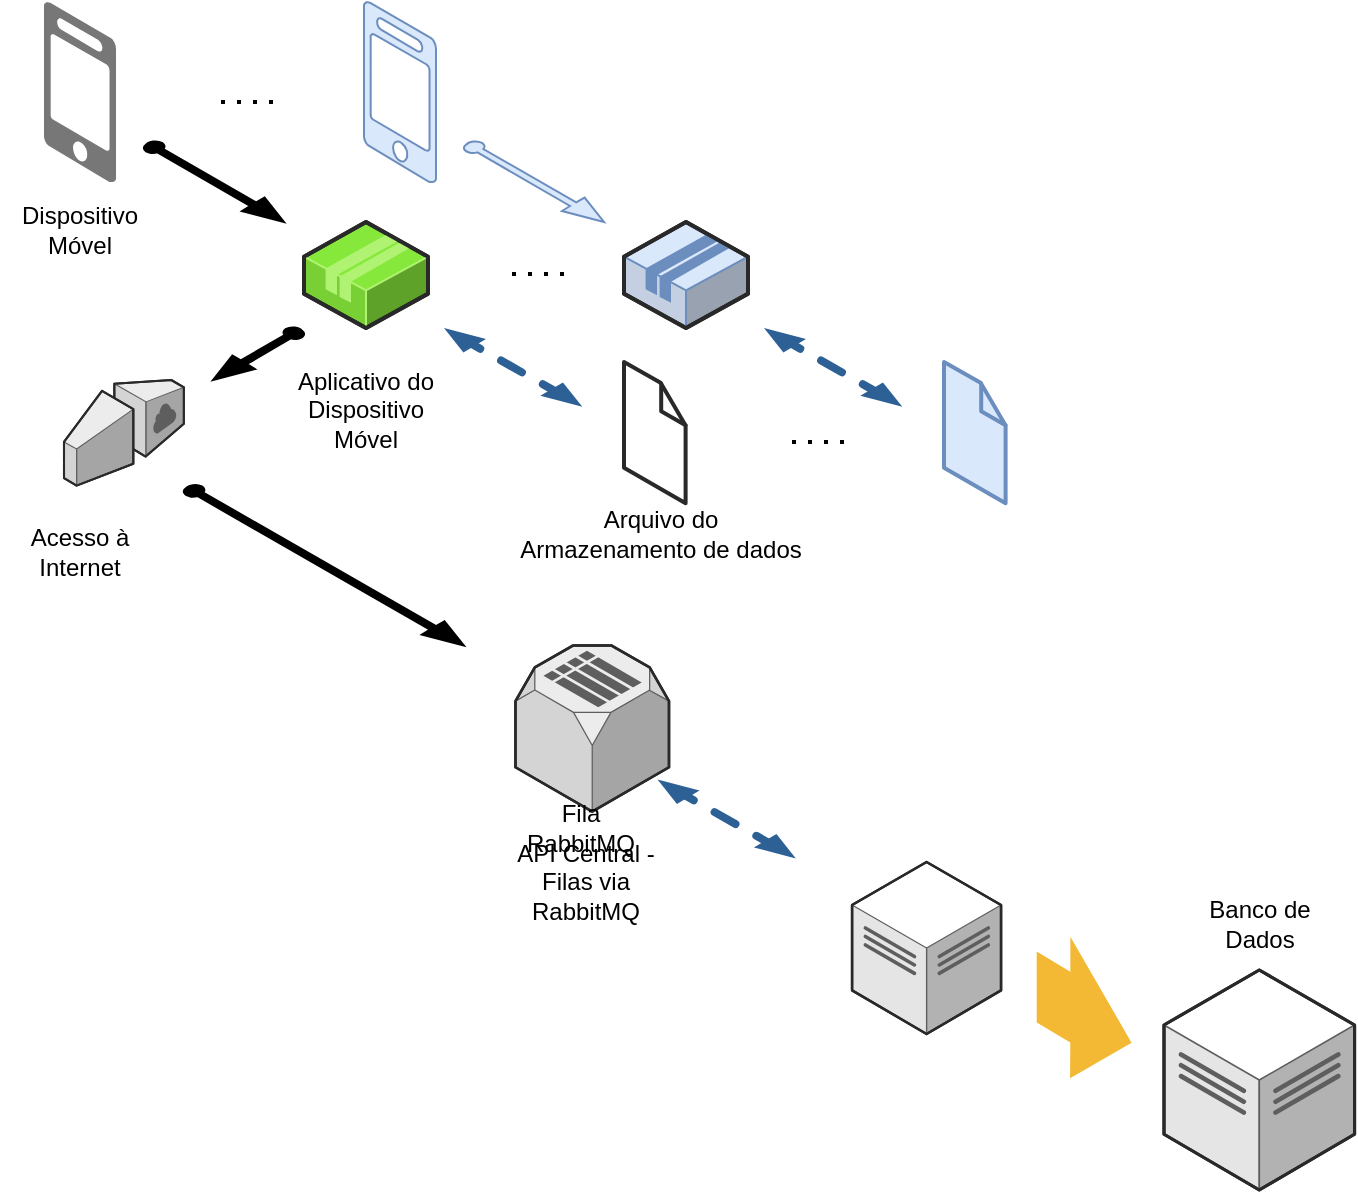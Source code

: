 <mxfile version="14.2.4" type="github">
  <diagram name="Page-1" id="aaaa8250-4180-3840-79b5-4cada1eebb92">
    <mxGraphModel dx="1038" dy="548" grid="1" gridSize="10" guides="1" tooltips="1" connect="1" arrows="1" fold="1" page="1" pageScale="1" pageWidth="850" pageHeight="1100" background="#ffffff" math="0" shadow="0">
      <root>
        <mxCell id="0" />
        <mxCell id="1" parent="0" />
        <mxCell id="1pJQY19VtMuVzaBPA4uN-8" value="" style="verticalLabelPosition=bottom;html=1;verticalAlign=top;strokeWidth=1;align=center;outlineConnect=0;dashed=0;outlineConnect=0;shape=mxgraph.aws3d.simpleDb;fillColor=#ECECEC;strokeColor=#5E5E5E;aspect=fixed;" parent="1" vertex="1">
          <mxGeometry x="365.74" y="371.8" width="76.76" height="83" as="geometry" />
        </mxCell>
        <mxCell id="1pJQY19VtMuVzaBPA4uN-9" value="" style="verticalLabelPosition=bottom;html=1;verticalAlign=top;strokeWidth=1;align=center;outlineConnect=0;dashed=0;outlineConnect=0;shape=mxgraph.aws3d.mobile_worker;aspect=fixed;strokeColor=none;fillColor=#777777;" parent="1" vertex="1">
          <mxGeometry x="130" y="50" width="36" height="90" as="geometry" />
        </mxCell>
        <mxCell id="1pJQY19VtMuVzaBPA4uN-10" value="" style="verticalLabelPosition=bottom;html=1;verticalAlign=top;strokeWidth=1;align=center;outlineConnect=0;dashed=0;outlineConnect=0;shape=mxgraph.aws3d.file;aspect=fixed;strokeColor=#292929;" parent="1" vertex="1">
          <mxGeometry x="420" y="230" width="30.8" height="70.6" as="geometry" />
        </mxCell>
        <mxCell id="1pJQY19VtMuVzaBPA4uN-11" value="" style="verticalLabelPosition=bottom;html=1;verticalAlign=top;strokeWidth=1;align=center;outlineConnect=0;dashed=0;outlineConnect=0;shape=mxgraph.aws3d.application2;fillColor=#86E83A;strokeColor=#B0F373;aspect=fixed;" parent="1" vertex="1">
          <mxGeometry x="260" y="160.0" width="62" height="53" as="geometry" />
        </mxCell>
        <mxCell id="w3hroGBmBTcayOG3mfYm-6" value="" style="verticalLabelPosition=bottom;html=1;verticalAlign=top;strokeWidth=1;align=center;outlineConnect=0;dashed=0;outlineConnect=0;shape=mxgraph.aws3d.dashedEdgeDouble;fillColor=#000000;aspect=fixed;rotation=0;" vertex="1" parent="1">
          <mxGeometry x="330" y="213" width="69.17" height="39.4" as="geometry" />
        </mxCell>
        <mxCell id="w3hroGBmBTcayOG3mfYm-7" value="" style="verticalLabelPosition=bottom;html=1;verticalAlign=top;strokeWidth=1;align=center;outlineConnect=0;dashed=0;outlineConnect=0;shape=mxgraph.aws3d.arrowSE;fillColor=#000000;aspect=fixed;" vertex="1" parent="1">
          <mxGeometry x="180" y="120" width="70" height="40" as="geometry" />
        </mxCell>
        <mxCell id="w3hroGBmBTcayOG3mfYm-8" value="" style="verticalLabelPosition=bottom;html=1;verticalAlign=top;strokeWidth=1;align=center;outlineConnect=0;dashed=0;outlineConnect=0;shape=mxgraph.aws3d.mobile_worker;aspect=fixed;strokeColor=#6c8ebf;fillColor=#dae8fc;" vertex="1" parent="1">
          <mxGeometry x="290" y="50" width="36" height="90" as="geometry" />
        </mxCell>
        <mxCell id="w3hroGBmBTcayOG3mfYm-9" value="" style="verticalLabelPosition=bottom;html=1;verticalAlign=top;strokeWidth=1;align=center;outlineConnect=0;dashed=0;outlineConnect=0;shape=mxgraph.aws3d.file;aspect=fixed;strokeColor=#6c8ebf;fillColor=#dae8fc;" vertex="1" parent="1">
          <mxGeometry x="580" y="230" width="30.8" height="70.6" as="geometry" />
        </mxCell>
        <mxCell id="w3hroGBmBTcayOG3mfYm-10" value="" style="verticalLabelPosition=bottom;html=1;verticalAlign=top;strokeWidth=1;align=center;outlineConnect=0;dashed=0;outlineConnect=0;shape=mxgraph.aws3d.application2;fillColor=#dae8fc;strokeColor=#6c8ebf;aspect=fixed;" vertex="1" parent="1">
          <mxGeometry x="420" y="160.0" width="62" height="53" as="geometry" />
        </mxCell>
        <mxCell id="w3hroGBmBTcayOG3mfYm-11" value="" style="verticalLabelPosition=bottom;html=1;verticalAlign=top;strokeWidth=1;align=center;outlineConnect=0;dashed=0;outlineConnect=0;shape=mxgraph.aws3d.dashedEdgeDouble;fillColor=#dae8fc;aspect=fixed;rotation=0;strokeColor=#6c8ebf;" vertex="1" parent="1">
          <mxGeometry x="490" y="213" width="69.17" height="39.4" as="geometry" />
        </mxCell>
        <mxCell id="w3hroGBmBTcayOG3mfYm-12" value="" style="verticalLabelPosition=bottom;html=1;verticalAlign=top;strokeWidth=1;align=center;outlineConnect=0;dashed=0;outlineConnect=0;shape=mxgraph.aws3d.arrowSE;fillColor=#dae8fc;aspect=fixed;strokeColor=#6c8ebf;" vertex="1" parent="1">
          <mxGeometry x="340" y="120" width="70" height="40" as="geometry" />
        </mxCell>
        <mxCell id="w3hroGBmBTcayOG3mfYm-15" value="" style="verticalLabelPosition=bottom;html=1;verticalAlign=top;strokeWidth=1;align=center;outlineConnect=0;dashed=0;outlineConnect=0;shape=mxgraph.aws3d.internetGateway;fillColor=#ECECEC;strokeColor=#5E5E5E;aspect=fixed;" vertex="1" parent="1">
          <mxGeometry x="140" y="239" width="59.94" height="52.8" as="geometry" />
        </mxCell>
        <mxCell id="w3hroGBmBTcayOG3mfYm-16" value="" style="verticalLabelPosition=bottom;html=1;verticalAlign=top;strokeWidth=1;align=center;outlineConnect=0;dashed=0;outlineConnect=0;shape=mxgraph.aws3d.arrowSW;fillColor=#000000;aspect=fixed;" vertex="1" parent="1">
          <mxGeometry x="214.5" y="213" width="45.5" height="26" as="geometry" />
        </mxCell>
        <mxCell id="w3hroGBmBTcayOG3mfYm-17" value="" style="verticalLabelPosition=bottom;html=1;verticalAlign=top;strokeWidth=1;align=center;outlineConnect=0;dashed=0;outlineConnect=0;shape=mxgraph.aws3d.arrowSE;fillColor=#000000;aspect=fixed;" vertex="1" parent="1">
          <mxGeometry x="199.94" y="291.8" width="140" height="80" as="geometry" />
        </mxCell>
        <mxCell id="w3hroGBmBTcayOG3mfYm-23" value="" style="verticalLabelPosition=bottom;html=1;verticalAlign=top;strokeWidth=1;align=center;outlineConnect=0;dashed=0;outlineConnect=0;shape=mxgraph.aws3d.flatEdge;fillColor=#000000;aspect=fixed;rotation=60;" vertex="1" parent="1">
          <mxGeometry x="610.8" y="534" width="63.2" height="36" as="geometry" />
        </mxCell>
        <mxCell id="w3hroGBmBTcayOG3mfYm-24" value="Banco de Dados" style="text;html=1;strokeColor=none;fillColor=none;align=center;verticalAlign=middle;whiteSpace=wrap;rounded=0;" vertex="1" parent="1">
          <mxGeometry x="697.64" y="486.8" width="80" height="48" as="geometry" />
        </mxCell>
        <mxCell id="w3hroGBmBTcayOG3mfYm-25" value="API Central - Filas via RabbitMQ" style="text;html=1;strokeColor=none;fillColor=none;align=center;verticalAlign=middle;whiteSpace=wrap;rounded=0;" vertex="1" parent="1">
          <mxGeometry x="360.68" y="460" width="80" height="60" as="geometry" />
        </mxCell>
        <mxCell id="w3hroGBmBTcayOG3mfYm-26" value="Acesso à Internet" style="text;html=1;strokeColor=none;fillColor=none;align=center;verticalAlign=middle;whiteSpace=wrap;rounded=0;" vertex="1" parent="1">
          <mxGeometry x="108.0" y="300.6" width="80" height="48" as="geometry" />
        </mxCell>
        <mxCell id="w3hroGBmBTcayOG3mfYm-27" value="Dispositivo Móvel" style="text;html=1;strokeColor=none;fillColor=none;align=center;verticalAlign=middle;whiteSpace=wrap;rounded=0;" vertex="1" parent="1">
          <mxGeometry x="108.0" y="140" width="80" height="48" as="geometry" />
        </mxCell>
        <mxCell id="w3hroGBmBTcayOG3mfYm-28" value="Aplicativo do Dispositivo Móvel" style="text;html=1;strokeColor=none;fillColor=none;align=center;verticalAlign=middle;whiteSpace=wrap;rounded=0;" vertex="1" parent="1">
          <mxGeometry x="251.0" y="230" width="80" height="48" as="geometry" />
        </mxCell>
        <mxCell id="w3hroGBmBTcayOG3mfYm-29" value="Arquivo do Armazenamento de dados" style="text;html=1;strokeColor=none;fillColor=none;align=center;verticalAlign=middle;whiteSpace=wrap;rounded=0;" vertex="1" parent="1">
          <mxGeometry x="365.74" y="291.8" width="144.6" height="48" as="geometry" />
        </mxCell>
        <mxCell id="w3hroGBmBTcayOG3mfYm-30" value="" style="endArrow=none;dashed=1;html=1;dashPattern=1 3;strokeWidth=2;" edge="1" parent="1">
          <mxGeometry width="50" height="50" relative="1" as="geometry">
            <mxPoint x="244.5" y="100" as="sourcePoint" />
            <mxPoint x="214.5" y="100" as="targetPoint" />
          </mxGeometry>
        </mxCell>
        <mxCell id="w3hroGBmBTcayOG3mfYm-32" value="" style="endArrow=none;dashed=1;html=1;dashPattern=1 3;strokeWidth=2;" edge="1" parent="1">
          <mxGeometry width="50" height="50" relative="1" as="geometry">
            <mxPoint x="390" y="186" as="sourcePoint" />
            <mxPoint x="360" y="186" as="targetPoint" />
          </mxGeometry>
        </mxCell>
        <mxCell id="w3hroGBmBTcayOG3mfYm-33" value="" style="endArrow=none;dashed=1;html=1;dashPattern=1 3;strokeWidth=2;" edge="1" parent="1">
          <mxGeometry width="50" height="50" relative="1" as="geometry">
            <mxPoint x="530" y="270" as="sourcePoint" />
            <mxPoint x="500" y="270" as="targetPoint" />
          </mxGeometry>
        </mxCell>
        <mxCell id="w3hroGBmBTcayOG3mfYm-35" value="" style="verticalLabelPosition=bottom;html=1;verticalAlign=top;strokeWidth=1;align=center;outlineConnect=0;dashed=0;outlineConnect=0;shape=mxgraph.aws3d.dataCenter;strokeColor=#5E5E5E;aspect=fixed;" vertex="1" parent="1">
          <mxGeometry x="690" y="534" width="95.28" height="110" as="geometry" />
        </mxCell>
        <mxCell id="P1SRwES-k7R10bH78eg--1" value="" style="verticalLabelPosition=bottom;html=1;verticalAlign=top;strokeWidth=1;align=center;outlineConnect=0;dashed=0;outlineConnect=0;shape=mxgraph.aws3d.dataCenter;strokeColor=#5E5E5E;aspect=fixed;" vertex="1" parent="1">
          <mxGeometry x="534.04" y="480" width="74.49" height="86" as="geometry" />
        </mxCell>
        <mxCell id="w3hroGBmBTcayOG3mfYm-36" value="Fila RabbitMQ" style="text;html=1;strokeColor=none;fillColor=none;align=center;verticalAlign=middle;whiteSpace=wrap;rounded=0;" vertex="1" parent="1">
          <mxGeometry x="366.76" y="438.8" width="63.24" height="48" as="geometry" />
        </mxCell>
        <mxCell id="w3hroGBmBTcayOG3mfYm-38" value="" style="verticalLabelPosition=bottom;html=1;verticalAlign=top;strokeWidth=1;align=center;outlineConnect=0;dashed=0;outlineConnect=0;shape=mxgraph.aws3d.dashedEdgeDouble;fillColor=#000000;aspect=fixed;rotation=0;" vertex="1" parent="1">
          <mxGeometry x="436.76" y="438.8" width="69.17" height="39.4" as="geometry" />
        </mxCell>
      </root>
    </mxGraphModel>
  </diagram>
</mxfile>
